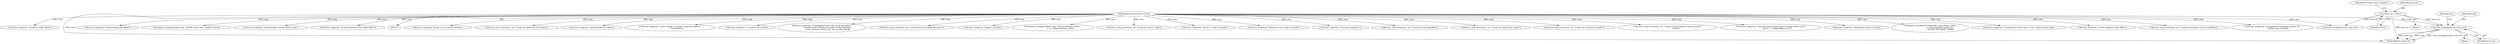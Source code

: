 digraph "0_qemu_6a83f8b5bec6f59e56cc49bd49e4c3f8f805d56f_0@pointer" {
"1001251" [label="(Call,error_propagate(errp, local_err))"];
"1000125" [label="(MethodParameterIn,Error **errp)"];
"1000142" [label="(Call,*local_err = NULL)"];
"1000246" [label="(Call,error_setg(errp, \"Image is not in qcow2 format\"))"];
"1001183" [label="(Call,error_setg_errno(errp, -ret, \"Could not update qcow2 header\"))"];
"1001255" [label="(Identifier,ret)"];
"1000403" [label="(Call,error_setg(errp, \"qcow2 header too short\"))"];
"1000589" [label="(Call,error_setg(errp, \"qcow2: Image is corrupt; cannot be opened \"\n                       \"read/write\"))"];
"1000867" [label="(Call,error_setg(errp, \"L1 table is too small\"))"];
"1000150" [label="(Identifier,overlap_check_template)"];
"1001359" [label="(Call,error_setg(errp, \"Unsupported value '%s' for qcow2 option \"\n                   \"'overlap-check'. Allowed are either of the following: \"\n                   \"none, constant, cached, all\", opt_overlap_check))"];
"1001112" [label="(Call,error_setg_errno(errp, -ret, \"Could not read backing file name\"))"];
"1000845" [label="(Call,error_setg(errp, \"Image is too big\"))"];
"1000604" [label="(Call,report_unsupported(bs, errp, \"%d bit reference counts\",\n                           1 << header.refcount_order))"];
"1000946" [label="(Call,error_setg_errno(errp, -ret, \"Could not read L1 table\"))"];
"1001252" [label="(Identifier,errp)"];
"1000142" [label="(Call,*local_err = NULL)"];
"1000813" [label="(Call,error_setg(errp, \"Active L1 table too large\"))"];
"1000741" [label="(Call,error_setg(errp, \"Reference count table too large\"))"];
"1000777" [label="(Call,error_setg(errp, \"Too many snapshots\"))"];
"1001148" [label="(Call,error_setg_errno(errp, -ret, \"Could not read snapshots\"))"];
"1001228" [label="(Call,error_setg_errno(errp, -ret, \"Could not repair dirty image\"))"];
"1001251" [label="(Call,error_propagate(errp, local_err))"];
"1000125" [label="(MethodParameterIn,Error **errp)"];
"1000168" [label="(Call,error_setg_errno(errp, -ret, \"Could not read qcow2 header\"))"];
"1000473" [label="(Call,error_setg_errno(errp, -ret, \"Could not read unknown qcow2 header \"\n                             \"fields\"))"];
"1001414" [label="(Call,error_setg(errp, \"Lazy refcounts require a qcow2 image with at least \"\n                   \"qemu 1.1 compatibility level\"))"];
"1000143" [label="(Identifier,local_err)"];
"1001086" [label="(Call,error_setg(errp, \"Backing file name too long\"))"];
"1000556" [label="(Call,report_unsupported_feature(bs, errp, feature_table,\n                                   s->incompatible_features &\n                                   ~QCOW2_INCOMPAT_MASK))"];
"1000299" [label="(Call,error_setg(errp, \"Unsupported cluster size: 2^%i\", header.cluster_bits))"];
"1000802" [label="(Call,error_setg(errp, \"Invalid snapshot table offset\"))"];
"1001026" [label="(Call,error_setg_errno(errp, -ret, \"Could not initialize refcount handling\"))"];
"1001253" [label="(Identifier,local_err)"];
"1000632" [label="(Call,error_setg(errp, \"Unsupported encryption method: %i\",\n                   header.crypt_method))"];
"1000892" [label="(Call,error_setg(errp, \"Invalid L1 table offset\"))"];
"1001053" [label="(Call,error_propagate(errp, local_err))"];
"1001483" [label="(MethodReturn,static int)"];
"1000126" [label="(Block,)"];
"1000488" [label="(Call,error_setg(errp, \"Invalid backing file offset\"))"];
"1001250" [label="(Block,)"];
"1000267" [label="(Call,report_unsupported(bs, errp, \"QCOW version %d\", header.version))"];
"1000144" [label="(Identifier,NULL)"];
"1000420" [label="(Call,error_setg(errp, \"qcow2 header exceeds cluster size\"))"];
"1000766" [label="(Call,error_setg(errp, \"Invalid reference count table offset\"))"];
"1001251" -> "1001250"  [label="AST: "];
"1001251" -> "1001253"  [label="CFG: "];
"1001252" -> "1001251"  [label="AST: "];
"1001253" -> "1001251"  [label="AST: "];
"1001255" -> "1001251"  [label="CFG: "];
"1001251" -> "1001483"  [label="DDG: error_propagate(errp, local_err)"];
"1001251" -> "1001483"  [label="DDG: local_err"];
"1001251" -> "1001483"  [label="DDG: errp"];
"1000125" -> "1001251"  [label="DDG: errp"];
"1000142" -> "1001251"  [label="DDG: local_err"];
"1000125" -> "1000121"  [label="AST: "];
"1000125" -> "1001483"  [label="DDG: errp"];
"1000125" -> "1000168"  [label="DDG: errp"];
"1000125" -> "1000246"  [label="DDG: errp"];
"1000125" -> "1000267"  [label="DDG: errp"];
"1000125" -> "1000299"  [label="DDG: errp"];
"1000125" -> "1000403"  [label="DDG: errp"];
"1000125" -> "1000420"  [label="DDG: errp"];
"1000125" -> "1000473"  [label="DDG: errp"];
"1000125" -> "1000488"  [label="DDG: errp"];
"1000125" -> "1000556"  [label="DDG: errp"];
"1000125" -> "1000589"  [label="DDG: errp"];
"1000125" -> "1000604"  [label="DDG: errp"];
"1000125" -> "1000632"  [label="DDG: errp"];
"1000125" -> "1000741"  [label="DDG: errp"];
"1000125" -> "1000766"  [label="DDG: errp"];
"1000125" -> "1000777"  [label="DDG: errp"];
"1000125" -> "1000802"  [label="DDG: errp"];
"1000125" -> "1000813"  [label="DDG: errp"];
"1000125" -> "1000845"  [label="DDG: errp"];
"1000125" -> "1000867"  [label="DDG: errp"];
"1000125" -> "1000892"  [label="DDG: errp"];
"1000125" -> "1000946"  [label="DDG: errp"];
"1000125" -> "1001026"  [label="DDG: errp"];
"1000125" -> "1001053"  [label="DDG: errp"];
"1000125" -> "1001086"  [label="DDG: errp"];
"1000125" -> "1001112"  [label="DDG: errp"];
"1000125" -> "1001148"  [label="DDG: errp"];
"1000125" -> "1001183"  [label="DDG: errp"];
"1000125" -> "1001228"  [label="DDG: errp"];
"1000125" -> "1001359"  [label="DDG: errp"];
"1000125" -> "1001414"  [label="DDG: errp"];
"1000142" -> "1000126"  [label="AST: "];
"1000142" -> "1000144"  [label="CFG: "];
"1000143" -> "1000142"  [label="AST: "];
"1000144" -> "1000142"  [label="AST: "];
"1000150" -> "1000142"  [label="CFG: "];
"1000142" -> "1001483"  [label="DDG: local_err"];
"1000142" -> "1001053"  [label="DDG: local_err"];
}
